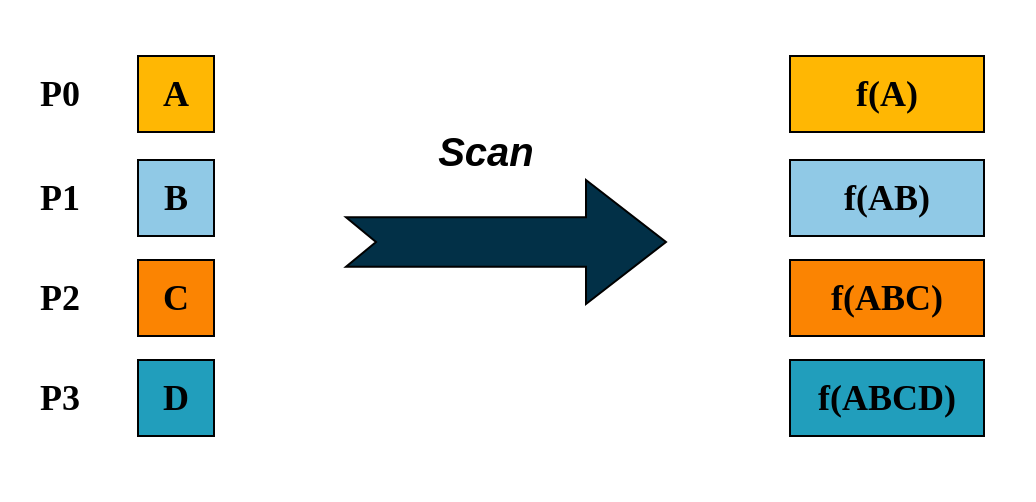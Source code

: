 <mxfile version="22.1.18" type="device">
  <diagram name="第 1 页" id="lKk8UQ7vYUmmuQVtCKf-">
    <mxGraphModel dx="852" dy="548" grid="0" gridSize="10" guides="1" tooltips="1" connect="1" arrows="1" fold="1" page="1" pageScale="1" pageWidth="1169" pageHeight="1654" math="0" shadow="0">
      <root>
        <mxCell id="0" />
        <mxCell id="1" parent="0" />
        <mxCell id="9VKG1OzLkheyiHNeH4a_-1" value="" style="rounded=0;whiteSpace=wrap;html=1;strokeColor=none;fillColor=none;" parent="1" vertex="1">
          <mxGeometry x="161" y="191" width="515" height="250" as="geometry" />
        </mxCell>
        <mxCell id="wCrLR22UC2VRExgSsIbz-1" value="&lt;font style=&quot;font-size: 18px;&quot; face=&quot;Times New Roman&quot;&gt;&lt;b&gt;A&lt;/b&gt;&lt;/font&gt;" style="whiteSpace=wrap;html=1;aspect=fixed;fillColor=#FFB703;" parent="1" vertex="1">
          <mxGeometry x="228" y="219" width="38" height="38" as="geometry" />
        </mxCell>
        <mxCell id="wCrLR22UC2VRExgSsIbz-2" value="&lt;font face=&quot;Times New Roman&quot;&gt;&lt;span style=&quot;font-size: 18px;&quot;&gt;&lt;b&gt;B&lt;/b&gt;&lt;/span&gt;&lt;/font&gt;" style="whiteSpace=wrap;html=1;aspect=fixed;fillColor=#90C9E6;" parent="1" vertex="1">
          <mxGeometry x="228" y="271" width="38" height="38" as="geometry" />
        </mxCell>
        <mxCell id="wCrLR22UC2VRExgSsIbz-3" value="&lt;font face=&quot;Times New Roman&quot;&gt;&lt;span style=&quot;font-size: 18px;&quot;&gt;&lt;b&gt;C&lt;/b&gt;&lt;/span&gt;&lt;/font&gt;" style="whiteSpace=wrap;html=1;aspect=fixed;fillColor=#FB8402;" parent="1" vertex="1">
          <mxGeometry x="228" y="321" width="38" height="38" as="geometry" />
        </mxCell>
        <mxCell id="wCrLR22UC2VRExgSsIbz-4" value="&lt;font face=&quot;Times New Roman&quot;&gt;&lt;span style=&quot;font-size: 18px;&quot;&gt;&lt;b&gt;D&lt;/b&gt;&lt;/span&gt;&lt;/font&gt;" style="whiteSpace=wrap;html=1;aspect=fixed;fillColor=#219EBC;" parent="1" vertex="1">
          <mxGeometry x="228" y="371" width="38" height="38" as="geometry" />
        </mxCell>
        <mxCell id="wCrLR22UC2VRExgSsIbz-5" value="&lt;font style=&quot;font-size: 18px;&quot; face=&quot;Times New Roman&quot;&gt;&lt;b&gt;P0&lt;/b&gt;&lt;/font&gt;" style="text;html=1;strokeColor=none;fillColor=none;align=center;verticalAlign=middle;whiteSpace=wrap;rounded=0;fontColor=#000000;" parent="1" vertex="1">
          <mxGeometry x="159" y="223" width="60" height="30" as="geometry" />
        </mxCell>
        <mxCell id="wCrLR22UC2VRExgSsIbz-6" value="&lt;font style=&quot;font-size: 18px;&quot; face=&quot;Times New Roman&quot;&gt;&lt;b&gt;P1&lt;/b&gt;&lt;/font&gt;" style="text;html=1;strokeColor=none;fillColor=none;align=center;verticalAlign=middle;whiteSpace=wrap;rounded=0;fontColor=#000000;" parent="1" vertex="1">
          <mxGeometry x="159" y="275" width="60" height="30" as="geometry" />
        </mxCell>
        <mxCell id="wCrLR22UC2VRExgSsIbz-7" value="&lt;font style=&quot;font-size: 18px;&quot; face=&quot;Times New Roman&quot;&gt;&lt;b&gt;P2&lt;/b&gt;&lt;/font&gt;" style="text;html=1;strokeColor=none;fillColor=none;align=center;verticalAlign=middle;whiteSpace=wrap;rounded=0;fontColor=#000000;" parent="1" vertex="1">
          <mxGeometry x="159" y="325" width="60" height="30" as="geometry" />
        </mxCell>
        <mxCell id="wCrLR22UC2VRExgSsIbz-8" value="&lt;font style=&quot;font-size: 18px;&quot; face=&quot;Times New Roman&quot;&gt;&lt;b&gt;P3&lt;/b&gt;&lt;/font&gt;" style="text;html=1;strokeColor=none;fillColor=none;align=center;verticalAlign=middle;whiteSpace=wrap;rounded=0;fontColor=#000000;" parent="1" vertex="1">
          <mxGeometry x="159" y="375" width="60" height="30" as="geometry" />
        </mxCell>
        <mxCell id="wCrLR22UC2VRExgSsIbz-9" value="" style="html=1;shadow=0;dashed=0;align=center;verticalAlign=middle;shape=mxgraph.arrows2.arrow;dy=0.6;dx=40;notch=15;fillColor=#023047;" parent="1" vertex="1">
          <mxGeometry x="332" y="281" width="160" height="62" as="geometry" />
        </mxCell>
        <mxCell id="wCrLR22UC2VRExgSsIbz-10" value="&lt;font style=&quot;font-size: 20px;&quot;&gt;&lt;b style=&quot;&quot;&gt;&lt;i style=&quot;&quot;&gt;Scan&lt;br&gt;&lt;/i&gt;&lt;/b&gt;&lt;/font&gt;" style="text;html=1;strokeColor=none;fillColor=none;align=center;verticalAlign=middle;whiteSpace=wrap;rounded=0;" parent="1" vertex="1">
          <mxGeometry x="335" y="251" width="134" height="30" as="geometry" />
        </mxCell>
        <mxCell id="wCrLR22UC2VRExgSsIbz-11" value="&lt;font face=&quot;Times New Roman&quot; style=&quot;font-size: 18px;&quot;&gt;f(A)&lt;/font&gt;" style="rounded=0;whiteSpace=wrap;html=1;fillColor=#FFB703;fontStyle=1" parent="1" vertex="1">
          <mxGeometry x="554" y="219" width="97" height="38" as="geometry" />
        </mxCell>
        <mxCell id="wCrLR22UC2VRExgSsIbz-12" value="&lt;font style=&quot;font-size: 18px;&quot; face=&quot;Times New Roman&quot;&gt;f(AB)&lt;/font&gt;" style="rounded=0;whiteSpace=wrap;html=1;fillColor=#90C9E6;fontStyle=1" parent="1" vertex="1">
          <mxGeometry x="554" y="271" width="97" height="38" as="geometry" />
        </mxCell>
        <mxCell id="wCrLR22UC2VRExgSsIbz-13" value="&lt;font style=&quot;font-size: 18px;&quot; face=&quot;Times New Roman&quot;&gt;f(ABC)&lt;/font&gt;" style="rounded=0;whiteSpace=wrap;html=1;fillColor=#FB8402;fontStyle=1" parent="1" vertex="1">
          <mxGeometry x="554" y="321" width="97" height="38" as="geometry" />
        </mxCell>
        <mxCell id="wCrLR22UC2VRExgSsIbz-14" value="&lt;font style=&quot;font-size: 18px;&quot; face=&quot;Times New Roman&quot;&gt;f(ABCD)&lt;/font&gt;" style="rounded=0;whiteSpace=wrap;html=1;fillColor=#219EBC;fontStyle=1" parent="1" vertex="1">
          <mxGeometry x="554" y="371" width="97" height="38" as="geometry" />
        </mxCell>
      </root>
    </mxGraphModel>
  </diagram>
</mxfile>
